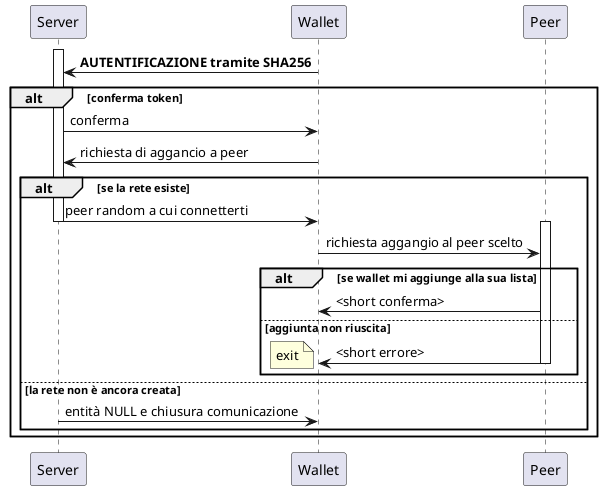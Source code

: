 @startuml
activate Server

Wallet -> Server: **AUTENTIFICAZIONE tramite SHA256**
alt conferma token
  Server -> Wallet: conferma
  Wallet -> Server: richiesta di aggancio a peer
  alt se la rete esiste
    Server -> Wallet: peer random a cui connetterti
    deactivate Server
    activate Peer
    Wallet -> Peer: richiesta aggangio al peer scelto
    alt se wallet mi aggiunge alla sua lista
      Peer -> Wallet: <short conferma>
    else aggiunta non riuscita
     Wallet <- Peer: <short errore>
     note left: exit
     deactivate Peer
    end
  else la rete non è ancora creata
    Server -> Wallet: entità NULL e chiusura comunicazione
  end
end
@enduml
